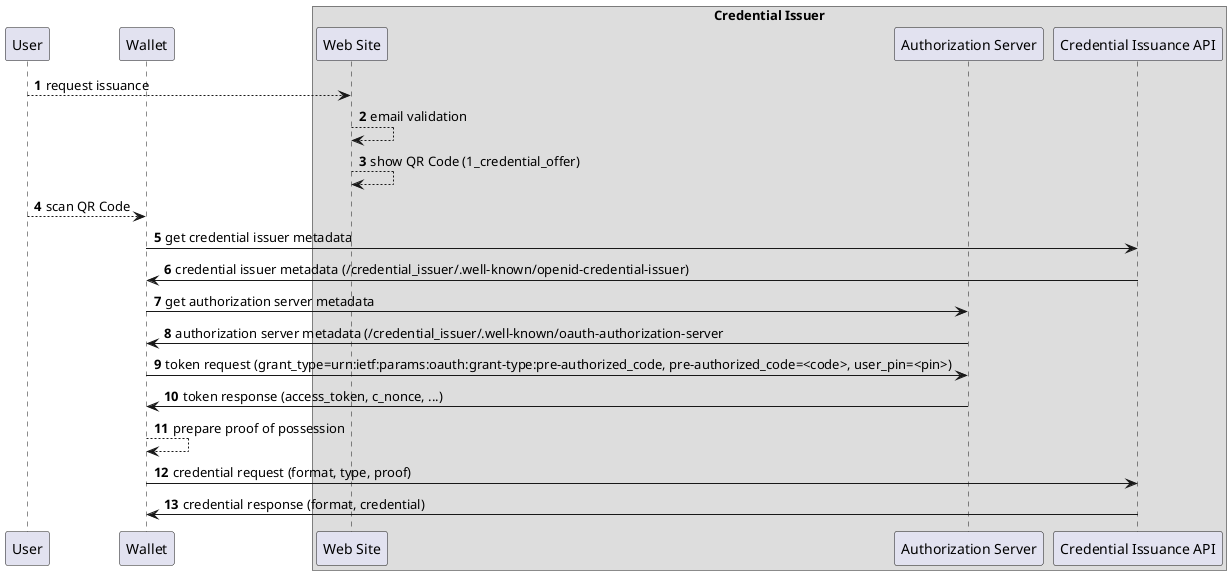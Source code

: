 @startuml

autonumber

participant "User" as u
participant "Wallet" as w

box "Credential Issuer"

participant "Web Site" as ws

participant "Authorization Server" as as

participant "Credential Issuance API" as ci

end box

u --> ws: request issuance
ws --> ws: email validation
ws --> ws: show QR Code (1_credential_offer)

u --> w: scan QR Code
w -> ci: get credential issuer metadata
ci -> w: credential issuer metadata (/credential_issuer/.well-known/openid-credential-issuer)

w -> as: get authorization server metadata
as -> w: authorization server metadata (/credential_issuer/.well-known/oauth-authorization-server

w -> as: token request (grant_type=urn:ietf:params:oauth:grant-type:pre-authorized_code, pre-authorized_code=<code>, user_pin=<pin>)
as -> w: token response (access_token, c_nonce, ...)

w --> w: prepare proof of possession

w -> ci: credential request (format, type, proof)
ci -> w: credential response (format, credential)

@enduml
